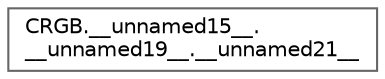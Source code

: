 digraph "Graphical Class Hierarchy"
{
 // LATEX_PDF_SIZE
  bgcolor="transparent";
  edge [fontname=Helvetica,fontsize=10,labelfontname=Helvetica,labelfontsize=10];
  node [fontname=Helvetica,fontsize=10,shape=box,height=0.2,width=0.4];
  rankdir="LR";
  Node0 [id="Node000000",label="CRGB.__unnamed15__.\l__unnamed19__.__unnamed21__",height=0.2,width=0.4,color="grey40", fillcolor="white", style="filled",URL="$db/d87/group___pixel_types.html#df/dba/union_c_r_g_b_8____unnamed15_____8____unnamed19_____8____unnamed21____",tooltip=" "];
}
